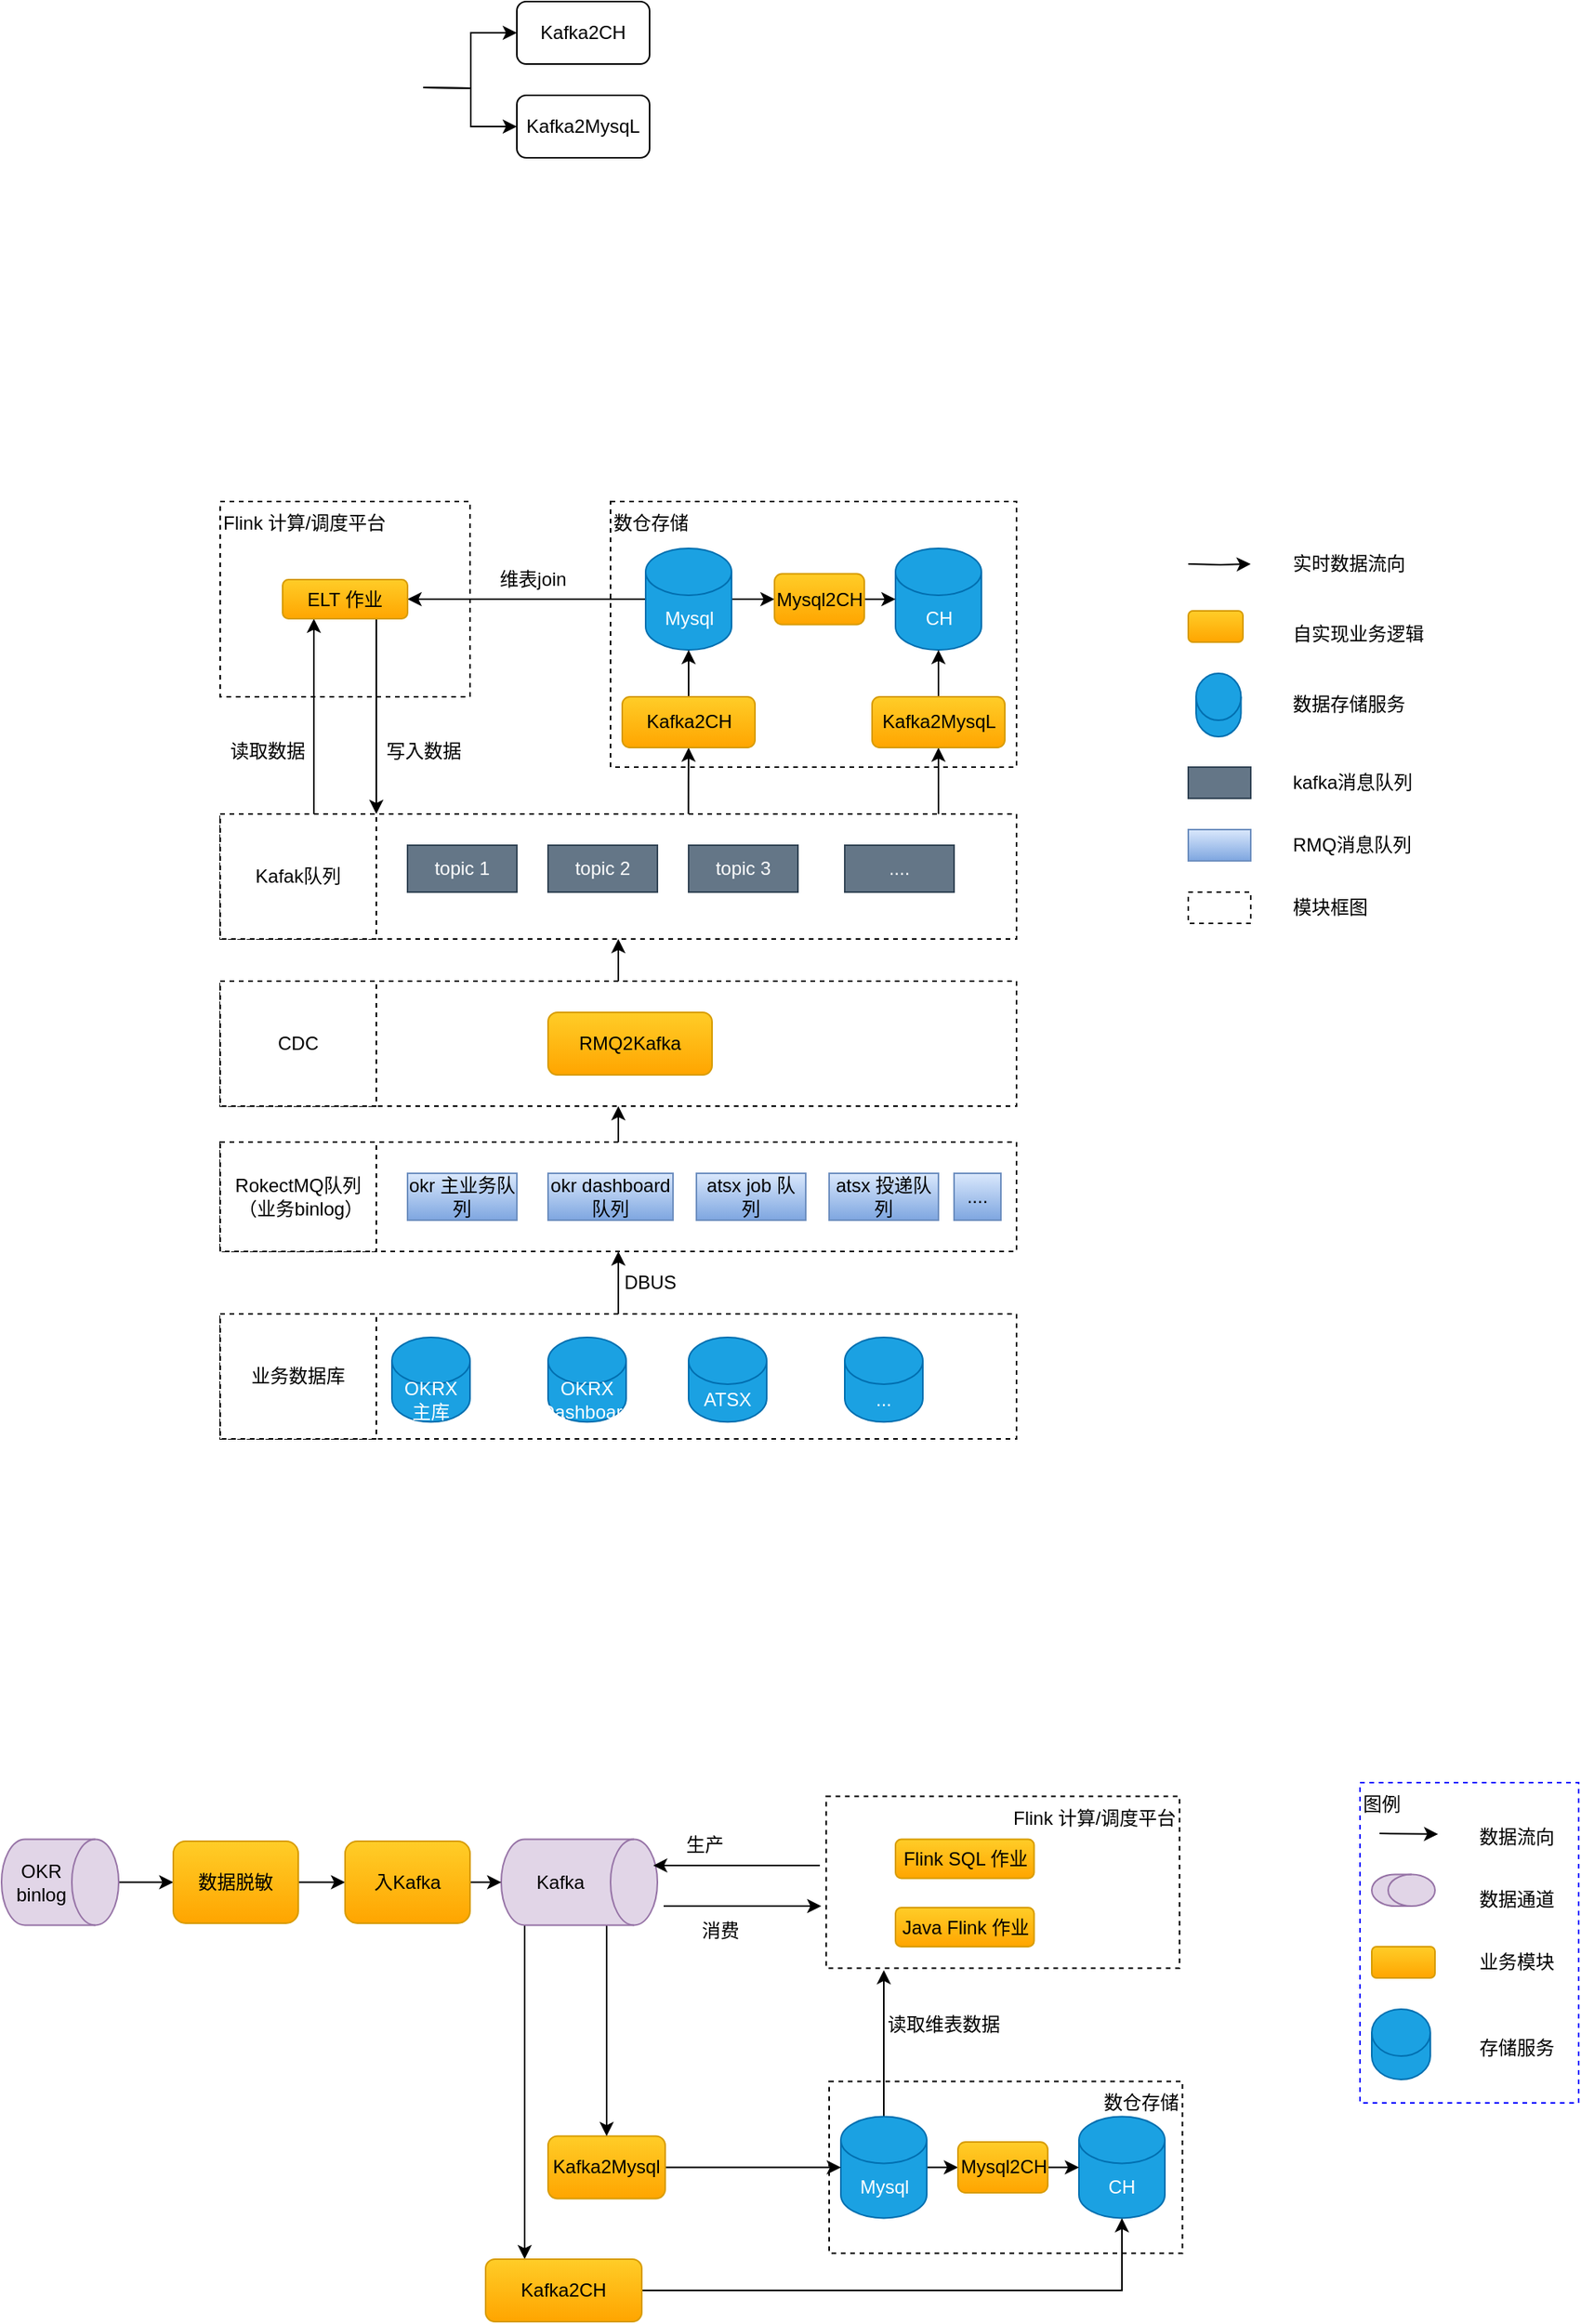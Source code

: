 <mxfile version="14.2.4" type="github">
  <diagram name="Page-1" id="74e2e168-ea6b-b213-b513-2b3c1d86103e">
    <mxGraphModel dx="1426" dy="769" grid="1" gridSize="10" guides="1" tooltips="1" connect="1" arrows="1" fold="1" page="1" pageScale="1" pageWidth="50000" pageHeight="50000" background="#ffffff" math="0" shadow="0">
      <root>
        <mxCell id="0" />
        <mxCell id="1" parent="0" />
        <mxCell id="NLmopnV-vXzY3RXHKh_Q-37" style="edgeStyle=orthogonalEdgeStyle;rounded=0;orthogonalLoop=1;jettySize=auto;html=1;exitX=0.5;exitY=0;exitDx=0;exitDy=0;entryX=0.5;entryY=1;entryDx=0;entryDy=0;strokeWidth=1;" edge="1" parent="1" source="NLmopnV-vXzY3RXHKh_Q-24" target="NLmopnV-vXzY3RXHKh_Q-35">
          <mxGeometry relative="1" as="geometry" />
        </mxCell>
        <mxCell id="NLmopnV-vXzY3RXHKh_Q-24" value="" style="rounded=0;whiteSpace=wrap;html=1;strokeWidth=1;fillColor=none;align=left;dashed=1;" vertex="1" parent="1">
          <mxGeometry x="300" y="1140" width="510" height="80" as="geometry" />
        </mxCell>
        <mxCell id="NLmopnV-vXzY3RXHKh_Q-28" value="业务数据库" style="whiteSpace=wrap;html=1;strokeWidth=1;align=center;dashed=1;" vertex="1" parent="1">
          <mxGeometry x="300" y="1140" width="100" height="80" as="geometry" />
        </mxCell>
        <mxCell id="NLmopnV-vXzY3RXHKh_Q-31" value="OKRX 主库" style="shape=cylinder3;whiteSpace=wrap;html=1;boundedLbl=1;backgroundOutline=1;size=15;strokeWidth=1;fillColor=#1ba1e2;align=center;strokeColor=#006EAF;fontColor=#ffffff;aspect=fixed;" vertex="1" parent="1">
          <mxGeometry x="410" y="1155" width="50" height="54.16" as="geometry" />
        </mxCell>
        <mxCell id="NLmopnV-vXzY3RXHKh_Q-91" style="edgeStyle=orthogonalEdgeStyle;rounded=0;orthogonalLoop=1;jettySize=auto;html=1;exitX=0.5;exitY=0;exitDx=0;exitDy=0;entryX=0.5;entryY=1;entryDx=0;entryDy=0;strokeWidth=1;" edge="1" parent="1" source="NLmopnV-vXzY3RXHKh_Q-35" target="NLmopnV-vXzY3RXHKh_Q-43">
          <mxGeometry relative="1" as="geometry" />
        </mxCell>
        <mxCell id="NLmopnV-vXzY3RXHKh_Q-35" value="" style="rounded=0;whiteSpace=wrap;html=1;strokeWidth=1;fillColor=none;align=left;dashed=1;" vertex="1" parent="1">
          <mxGeometry x="300" y="1030" width="510" height="70" as="geometry" />
        </mxCell>
        <mxCell id="NLmopnV-vXzY3RXHKh_Q-36" value="RokectMQ队列&lt;br&gt;&amp;nbsp;（业务binlog）" style="whiteSpace=wrap;html=1;strokeWidth=1;align=center;dashed=1;" vertex="1" parent="1">
          <mxGeometry x="300" y="1030" width="100" height="70" as="geometry" />
        </mxCell>
        <mxCell id="NLmopnV-vXzY3RXHKh_Q-38" value="DBUS" style="text;html=1;align=center;verticalAlign=middle;resizable=0;points=[];autosize=1;" vertex="1" parent="1">
          <mxGeometry x="550" y="1110" width="50" height="20" as="geometry" />
        </mxCell>
        <mxCell id="NLmopnV-vXzY3RXHKh_Q-40" value="okr 主业务队列" style="rounded=0;whiteSpace=wrap;html=1;strokeWidth=1;fillColor=#dae8fc;align=center;strokeColor=#6c8ebf;gradientColor=#7ea6e0;" vertex="1" parent="1">
          <mxGeometry x="420" y="1050" width="70" height="30" as="geometry" />
        </mxCell>
        <mxCell id="NLmopnV-vXzY3RXHKh_Q-41" value="okr dashboard队列" style="rounded=0;whiteSpace=wrap;html=1;strokeWidth=1;fillColor=#dae8fc;align=center;strokeColor=#6c8ebf;gradientColor=#7ea6e0;" vertex="1" parent="1">
          <mxGeometry x="510" y="1050" width="80" height="30" as="geometry" />
        </mxCell>
        <mxCell id="NLmopnV-vXzY3RXHKh_Q-42" value="atsx job 队列" style="rounded=0;whiteSpace=wrap;html=1;strokeWidth=1;fillColor=#dae8fc;align=center;strokeColor=#6c8ebf;gradientColor=#7ea6e0;" vertex="1" parent="1">
          <mxGeometry x="605" y="1050" width="70" height="30" as="geometry" />
        </mxCell>
        <mxCell id="NLmopnV-vXzY3RXHKh_Q-92" style="edgeStyle=orthogonalEdgeStyle;rounded=0;orthogonalLoop=1;jettySize=auto;html=1;exitX=0.5;exitY=0;exitDx=0;exitDy=0;entryX=0.5;entryY=1;entryDx=0;entryDy=0;strokeWidth=1;" edge="1" parent="1" source="NLmopnV-vXzY3RXHKh_Q-43" target="NLmopnV-vXzY3RXHKh_Q-51">
          <mxGeometry relative="1" as="geometry" />
        </mxCell>
        <mxCell id="NLmopnV-vXzY3RXHKh_Q-43" value="" style="rounded=0;whiteSpace=wrap;html=1;strokeWidth=1;fillColor=none;align=left;dashed=1;" vertex="1" parent="1">
          <mxGeometry x="300" y="927" width="510" height="80" as="geometry" />
        </mxCell>
        <mxCell id="NLmopnV-vXzY3RXHKh_Q-44" value="CDC" style="whiteSpace=wrap;html=1;strokeWidth=1;align=center;dashed=1;" vertex="1" parent="1">
          <mxGeometry x="300" y="927" width="100" height="80" as="geometry" />
        </mxCell>
        <mxCell id="NLmopnV-vXzY3RXHKh_Q-45" value="RMQ2Kafka" style="rounded=1;whiteSpace=wrap;html=1;strokeWidth=1;fillColor=#ffcd28;align=center;strokeColor=#d79b00;gradientColor=#ffa500;" vertex="1" parent="1">
          <mxGeometry x="510" y="947" width="105" height="40" as="geometry" />
        </mxCell>
        <mxCell id="NLmopnV-vXzY3RXHKh_Q-46" value="atsx 投递队列" style="rounded=0;whiteSpace=wrap;html=1;strokeWidth=1;fillColor=#dae8fc;align=center;strokeColor=#6c8ebf;gradientColor=#7ea6e0;" vertex="1" parent="1">
          <mxGeometry x="690" y="1050" width="70" height="30" as="geometry" />
        </mxCell>
        <mxCell id="NLmopnV-vXzY3RXHKh_Q-47" value="...." style="rounded=0;whiteSpace=wrap;html=1;strokeWidth=1;fillColor=#dae8fc;align=center;strokeColor=#6c8ebf;gradientColor=#7ea6e0;" vertex="1" parent="1">
          <mxGeometry x="770" y="1050" width="30" height="30" as="geometry" />
        </mxCell>
        <mxCell id="NLmopnV-vXzY3RXHKh_Q-48" value="ATSX" style="shape=cylinder3;whiteSpace=wrap;html=1;boundedLbl=1;backgroundOutline=1;size=15;strokeWidth=1;fillColor=#1ba1e2;align=center;strokeColor=#006EAF;fontColor=#ffffff;aspect=fixed;" vertex="1" parent="1">
          <mxGeometry x="600" y="1155" width="50" height="54.16" as="geometry" />
        </mxCell>
        <mxCell id="NLmopnV-vXzY3RXHKh_Q-49" value="..." style="shape=cylinder3;whiteSpace=wrap;html=1;boundedLbl=1;backgroundOutline=1;size=15;strokeWidth=1;fillColor=#1ba1e2;align=center;strokeColor=#006EAF;fontColor=#ffffff;aspect=fixed;" vertex="1" parent="1">
          <mxGeometry x="700" y="1155" width="50" height="54.16" as="geometry" />
        </mxCell>
        <mxCell id="NLmopnV-vXzY3RXHKh_Q-50" value="OKRX Dashboard" style="shape=cylinder3;whiteSpace=wrap;html=1;boundedLbl=1;backgroundOutline=1;size=15;strokeWidth=1;fillColor=#1ba1e2;align=center;strokeColor=#006EAF;fontColor=#ffffff;aspect=fixed;" vertex="1" parent="1">
          <mxGeometry x="510" y="1155" width="50" height="54.16" as="geometry" />
        </mxCell>
        <mxCell id="NLmopnV-vXzY3RXHKh_Q-63" style="edgeStyle=orthogonalEdgeStyle;rounded=0;orthogonalLoop=1;jettySize=auto;html=1;exitX=0.902;exitY=0;exitDx=0;exitDy=0;entryX=0.5;entryY=1;entryDx=0;entryDy=0;strokeWidth=1;exitPerimeter=0;" edge="1" parent="1" source="NLmopnV-vXzY3RXHKh_Q-51" target="NLmopnV-vXzY3RXHKh_Q-62">
          <mxGeometry relative="1" as="geometry">
            <mxPoint x="752.98" y="820" as="sourcePoint" />
          </mxGeometry>
        </mxCell>
        <mxCell id="NLmopnV-vXzY3RXHKh_Q-51" value="" style="rounded=0;whiteSpace=wrap;html=1;strokeWidth=1;fillColor=none;align=left;dashed=1;" vertex="1" parent="1">
          <mxGeometry x="300" y="820" width="510" height="80" as="geometry" />
        </mxCell>
        <mxCell id="NLmopnV-vXzY3RXHKh_Q-52" value="Kafak队列" style="whiteSpace=wrap;html=1;strokeWidth=1;align=center;dashed=1;" vertex="1" parent="1">
          <mxGeometry x="300" y="820" width="100" height="80" as="geometry" />
        </mxCell>
        <mxCell id="NLmopnV-vXzY3RXHKh_Q-53" value="topic 1" style="rounded=0;whiteSpace=wrap;html=1;strokeWidth=1;fillColor=#647687;align=center;strokeColor=#314354;fontColor=#ffffff;" vertex="1" parent="1">
          <mxGeometry x="420" y="840" width="70" height="30" as="geometry" />
        </mxCell>
        <mxCell id="NLmopnV-vXzY3RXHKh_Q-54" value="topic 2" style="rounded=0;whiteSpace=wrap;html=1;strokeWidth=1;fillColor=#647687;align=center;strokeColor=#314354;fontColor=#ffffff;" vertex="1" parent="1">
          <mxGeometry x="510" y="840" width="70" height="30" as="geometry" />
        </mxCell>
        <mxCell id="NLmopnV-vXzY3RXHKh_Q-65" style="edgeStyle=orthogonalEdgeStyle;rounded=0;orthogonalLoop=1;jettySize=auto;html=1;entryX=0.5;entryY=1;entryDx=0;entryDy=0;strokeWidth=1;exitX=0.588;exitY=0;exitDx=0;exitDy=0;exitPerimeter=0;" edge="1" parent="1" source="NLmopnV-vXzY3RXHKh_Q-51" target="NLmopnV-vXzY3RXHKh_Q-61">
          <mxGeometry relative="1" as="geometry">
            <mxPoint x="650" y="810" as="sourcePoint" />
          </mxGeometry>
        </mxCell>
        <mxCell id="NLmopnV-vXzY3RXHKh_Q-55" value="topic 3" style="rounded=0;whiteSpace=wrap;html=1;strokeWidth=1;fillColor=#647687;align=center;strokeColor=#314354;fontColor=#ffffff;" vertex="1" parent="1">
          <mxGeometry x="600" y="840" width="70" height="30" as="geometry" />
        </mxCell>
        <mxCell id="NLmopnV-vXzY3RXHKh_Q-56" value="...." style="rounded=0;whiteSpace=wrap;html=1;strokeWidth=1;fillColor=#647687;align=center;strokeColor=#314354;fontColor=#ffffff;" vertex="1" parent="1">
          <mxGeometry x="700" y="840" width="70" height="30" as="geometry" />
        </mxCell>
        <mxCell id="NLmopnV-vXzY3RXHKh_Q-97" style="edgeStyle=orthogonalEdgeStyle;rounded=0;orthogonalLoop=1;jettySize=auto;html=1;exitX=1;exitY=0.5;exitDx=0;exitDy=0;exitPerimeter=0;strokeWidth=1;" edge="1" parent="1" source="NLmopnV-vXzY3RXHKh_Q-57">
          <mxGeometry relative="1" as="geometry">
            <mxPoint x="655" y="682.5" as="targetPoint" />
          </mxGeometry>
        </mxCell>
        <mxCell id="NLmopnV-vXzY3RXHKh_Q-109" style="edgeStyle=orthogonalEdgeStyle;rounded=0;orthogonalLoop=1;jettySize=auto;html=1;exitX=0;exitY=0.5;exitDx=0;exitDy=0;exitPerimeter=0;entryX=1;entryY=0.5;entryDx=0;entryDy=0;strokeWidth=1;" edge="1" parent="1" source="NLmopnV-vXzY3RXHKh_Q-57" target="NLmopnV-vXzY3RXHKh_Q-72">
          <mxGeometry relative="1" as="geometry" />
        </mxCell>
        <mxCell id="NLmopnV-vXzY3RXHKh_Q-57" value="Mysql" style="shape=cylinder3;whiteSpace=wrap;html=1;boundedLbl=1;backgroundOutline=1;size=15;strokeWidth=1;fillColor=#1ba1e2;align=center;strokeColor=#006EAF;fontColor=#ffffff;" vertex="1" parent="1">
          <mxGeometry x="572.5" y="650" width="55" height="65" as="geometry" />
        </mxCell>
        <mxCell id="NLmopnV-vXzY3RXHKh_Q-58" value="CH" style="shape=cylinder3;whiteSpace=wrap;html=1;boundedLbl=1;backgroundOutline=1;size=15;strokeWidth=1;fillColor=#1ba1e2;align=center;strokeColor=#006EAF;fontColor=#ffffff;" vertex="1" parent="1">
          <mxGeometry x="732.5" y="650" width="55" height="65" as="geometry" />
        </mxCell>
        <mxCell id="NLmopnV-vXzY3RXHKh_Q-59" value="Flink 计算/调度平台" style="rounded=0;whiteSpace=wrap;html=1;strokeWidth=1;align=left;fillColor=none;verticalAlign=top;dashed=1;" vertex="1" parent="1">
          <mxGeometry x="300" y="620" width="160" height="125" as="geometry" />
        </mxCell>
        <mxCell id="NLmopnV-vXzY3RXHKh_Q-67" style="edgeStyle=orthogonalEdgeStyle;rounded=0;orthogonalLoop=1;jettySize=auto;html=1;exitX=0.5;exitY=0;exitDx=0;exitDy=0;entryX=0.5;entryY=1;entryDx=0;entryDy=0;entryPerimeter=0;strokeWidth=1;" edge="1" parent="1" source="NLmopnV-vXzY3RXHKh_Q-61" target="NLmopnV-vXzY3RXHKh_Q-57">
          <mxGeometry relative="1" as="geometry" />
        </mxCell>
        <mxCell id="NLmopnV-vXzY3RXHKh_Q-61" value="Kafka2CH" style="rounded=1;whiteSpace=wrap;html=1;strokeWidth=1;fillColor=#ffcd28;align=center;strokeColor=#d79b00;gradientColor=#ffa500;" vertex="1" parent="1">
          <mxGeometry x="557.5" y="745" width="85" height="32.5" as="geometry" />
        </mxCell>
        <mxCell id="NLmopnV-vXzY3RXHKh_Q-68" style="edgeStyle=orthogonalEdgeStyle;rounded=0;orthogonalLoop=1;jettySize=auto;html=1;exitX=0.5;exitY=0;exitDx=0;exitDy=0;entryX=0.5;entryY=1;entryDx=0;entryDy=0;entryPerimeter=0;strokeWidth=1;" edge="1" parent="1" source="NLmopnV-vXzY3RXHKh_Q-62" target="NLmopnV-vXzY3RXHKh_Q-58">
          <mxGeometry relative="1" as="geometry" />
        </mxCell>
        <mxCell id="NLmopnV-vXzY3RXHKh_Q-62" value="Kafka2MysqL" style="rounded=1;whiteSpace=wrap;html=1;strokeWidth=1;fillColor=#ffcd28;align=center;strokeColor=#d79b00;gradientColor=#ffa500;" vertex="1" parent="1">
          <mxGeometry x="717.5" y="745" width="85" height="32.5" as="geometry" />
        </mxCell>
        <mxCell id="NLmopnV-vXzY3RXHKh_Q-96" style="edgeStyle=orthogonalEdgeStyle;rounded=0;orthogonalLoop=1;jettySize=auto;html=1;entryX=0;entryY=0.5;entryDx=0;entryDy=0;entryPerimeter=0;strokeWidth=1;" edge="1" parent="1" source="NLmopnV-vXzY3RXHKh_Q-125" target="NLmopnV-vXzY3RXHKh_Q-58">
          <mxGeometry relative="1" as="geometry">
            <mxPoint x="715" y="682.5" as="sourcePoint" />
          </mxGeometry>
        </mxCell>
        <mxCell id="NLmopnV-vXzY3RXHKh_Q-112" style="edgeStyle=orthogonalEdgeStyle;rounded=0;orthogonalLoop=1;jettySize=auto;html=1;exitX=0.75;exitY=1;exitDx=0;exitDy=0;entryX=1;entryY=0;entryDx=0;entryDy=0;strokeWidth=1;" edge="1" parent="1" source="NLmopnV-vXzY3RXHKh_Q-72" target="NLmopnV-vXzY3RXHKh_Q-52">
          <mxGeometry relative="1" as="geometry" />
        </mxCell>
        <mxCell id="NLmopnV-vXzY3RXHKh_Q-118" style="edgeStyle=orthogonalEdgeStyle;rounded=0;orthogonalLoop=1;jettySize=auto;html=1;exitX=0.25;exitY=1;exitDx=0;exitDy=0;entryX=0.6;entryY=0;entryDx=0;entryDy=0;entryPerimeter=0;strokeWidth=1;endArrow=none;endFill=0;startArrow=classic;startFill=1;" edge="1" parent="1" source="NLmopnV-vXzY3RXHKh_Q-72" target="NLmopnV-vXzY3RXHKh_Q-52">
          <mxGeometry relative="1" as="geometry" />
        </mxCell>
        <mxCell id="NLmopnV-vXzY3RXHKh_Q-72" value="ELT 作业" style="rounded=1;whiteSpace=wrap;html=1;strokeWidth=1;fillColor=#ffcd28;align=center;strokeColor=#d79b00;gradientColor=#ffa500;" vertex="1" parent="1">
          <mxGeometry x="340" y="670" width="80" height="25" as="geometry" />
        </mxCell>
        <mxCell id="NLmopnV-vXzY3RXHKh_Q-88" style="edgeStyle=orthogonalEdgeStyle;rounded=0;orthogonalLoop=1;jettySize=auto;html=1;exitX=1;exitY=0.5;exitDx=0;exitDy=0;entryX=0;entryY=0.5;entryDx=0;entryDy=0;strokeWidth=1;" edge="1" parent="1" target="NLmopnV-vXzY3RXHKh_Q-85">
          <mxGeometry relative="1" as="geometry">
            <mxPoint x="430" y="355" as="sourcePoint" />
          </mxGeometry>
        </mxCell>
        <mxCell id="NLmopnV-vXzY3RXHKh_Q-89" style="edgeStyle=orthogonalEdgeStyle;rounded=0;orthogonalLoop=1;jettySize=auto;html=1;exitX=1;exitY=0.5;exitDx=0;exitDy=0;entryX=0;entryY=0.5;entryDx=0;entryDy=0;strokeWidth=1;" edge="1" parent="1" target="NLmopnV-vXzY3RXHKh_Q-87">
          <mxGeometry relative="1" as="geometry">
            <mxPoint x="430" y="355" as="sourcePoint" />
          </mxGeometry>
        </mxCell>
        <mxCell id="NLmopnV-vXzY3RXHKh_Q-85" value="Kafka2CH" style="rounded=1;whiteSpace=wrap;html=1;strokeWidth=1;fillColor=#ffffff;align=center;" vertex="1" parent="1">
          <mxGeometry x="490" y="300" width="85" height="40" as="geometry" />
        </mxCell>
        <mxCell id="NLmopnV-vXzY3RXHKh_Q-87" value="Kafka2MysqL" style="rounded=1;whiteSpace=wrap;html=1;strokeWidth=1;fillColor=#ffffff;align=center;" vertex="1" parent="1">
          <mxGeometry x="490" y="360" width="85" height="40" as="geometry" />
        </mxCell>
        <mxCell id="NLmopnV-vXzY3RXHKh_Q-98" value="数仓存储" style="rounded=0;whiteSpace=wrap;html=1;strokeWidth=1;fillColor=none;align=left;verticalAlign=top;dashed=1;" vertex="1" parent="1">
          <mxGeometry x="550" y="620" width="260" height="170" as="geometry" />
        </mxCell>
        <mxCell id="NLmopnV-vXzY3RXHKh_Q-115" value="写入数据" style="text;html=1;align=center;verticalAlign=middle;resizable=0;points=[];autosize=1;" vertex="1" parent="1">
          <mxGeometry x="400" y="770" width="60" height="20" as="geometry" />
        </mxCell>
        <mxCell id="NLmopnV-vXzY3RXHKh_Q-116" value="维表join" style="text;html=1;align=center;verticalAlign=middle;resizable=0;points=[];autosize=1;" vertex="1" parent="1">
          <mxGeometry x="470" y="660" width="60" height="20" as="geometry" />
        </mxCell>
        <mxCell id="NLmopnV-vXzY3RXHKh_Q-119" value="读取数据" style="text;html=1;align=center;verticalAlign=middle;resizable=0;points=[];autosize=1;" vertex="1" parent="1">
          <mxGeometry x="300" y="770" width="60" height="20" as="geometry" />
        </mxCell>
        <mxCell id="NLmopnV-vXzY3RXHKh_Q-120" style="edgeStyle=orthogonalEdgeStyle;rounded=0;orthogonalLoop=1;jettySize=auto;html=1;entryX=0.6;entryY=0;entryDx=0;entryDy=0;entryPerimeter=0;strokeWidth=1;endArrow=none;endFill=0;startArrow=classic;startFill=1;" edge="1" parent="1">
          <mxGeometry relative="1" as="geometry">
            <mxPoint x="960" y="660" as="sourcePoint" />
            <mxPoint x="920" y="660" as="targetPoint" />
          </mxGeometry>
        </mxCell>
        <mxCell id="NLmopnV-vXzY3RXHKh_Q-121" value="实时数据流向" style="text;html=1;align=left;verticalAlign=middle;resizable=0;points=[];autosize=1;" vertex="1" parent="1">
          <mxGeometry x="985" y="650" width="90" height="20" as="geometry" />
        </mxCell>
        <mxCell id="NLmopnV-vXzY3RXHKh_Q-124" value="" style="rounded=1;whiteSpace=wrap;html=1;strokeWidth=1;fillColor=#ffcd28;align=center;strokeColor=#d79b00;gradientColor=#ffa500;" vertex="1" parent="1">
          <mxGeometry x="920" y="690" width="35" height="20" as="geometry" />
        </mxCell>
        <mxCell id="NLmopnV-vXzY3RXHKh_Q-125" value="Mysql2CH" style="rounded=1;whiteSpace=wrap;html=1;strokeWidth=1;fillColor=#ffcd28;align=center;strokeColor=#d79b00;gradientColor=#ffa500;" vertex="1" parent="1">
          <mxGeometry x="655" y="666.25" width="57.5" height="32.5" as="geometry" />
        </mxCell>
        <mxCell id="NLmopnV-vXzY3RXHKh_Q-127" value="自实现业务逻辑" style="text;html=1;align=left;verticalAlign=middle;resizable=0;points=[];autosize=1;" vertex="1" parent="1">
          <mxGeometry x="985" y="695" width="100" height="20" as="geometry" />
        </mxCell>
        <mxCell id="NLmopnV-vXzY3RXHKh_Q-128" value="" style="shape=cylinder3;whiteSpace=wrap;html=1;boundedLbl=1;backgroundOutline=1;size=15;strokeWidth=1;fillColor=#1ba1e2;align=center;strokeColor=#006EAF;fontColor=#ffffff;" vertex="1" parent="1">
          <mxGeometry x="925" y="730" width="28.75" height="40.5" as="geometry" />
        </mxCell>
        <mxCell id="NLmopnV-vXzY3RXHKh_Q-129" value="数据存储服务" style="text;html=1;align=left;verticalAlign=middle;resizable=0;points=[];autosize=1;" vertex="1" parent="1">
          <mxGeometry x="985" y="740.25" width="90" height="20" as="geometry" />
        </mxCell>
        <mxCell id="NLmopnV-vXzY3RXHKh_Q-130" value="" style="rounded=0;whiteSpace=wrap;html=1;strokeWidth=1;fillColor=#647687;align=center;strokeColor=#314354;fontColor=#ffffff;" vertex="1" parent="1">
          <mxGeometry x="920" y="790" width="40" height="20" as="geometry" />
        </mxCell>
        <mxCell id="NLmopnV-vXzY3RXHKh_Q-132" value="kafka消息队列" style="text;html=1;align=left;verticalAlign=middle;resizable=0;points=[];autosize=1;" vertex="1" parent="1">
          <mxGeometry x="985" y="790" width="90" height="20" as="geometry" />
        </mxCell>
        <mxCell id="NLmopnV-vXzY3RXHKh_Q-138" value="" style="rounded=0;whiteSpace=wrap;html=1;strokeWidth=1;fillColor=#dae8fc;align=center;strokeColor=#6c8ebf;gradientColor=#7ea6e0;" vertex="1" parent="1">
          <mxGeometry x="920" y="830" width="40" height="20" as="geometry" />
        </mxCell>
        <mxCell id="NLmopnV-vXzY3RXHKh_Q-139" value="RMQ消息队列" style="text;html=1;align=left;verticalAlign=middle;resizable=0;points=[];autosize=1;" vertex="1" parent="1">
          <mxGeometry x="985" y="830" width="90" height="20" as="geometry" />
        </mxCell>
        <mxCell id="NLmopnV-vXzY3RXHKh_Q-142" value="" style="rounded=0;whiteSpace=wrap;html=1;strokeWidth=1;fillColor=none;align=left;dashed=1;" vertex="1" parent="1">
          <mxGeometry x="920" y="870" width="40" height="20" as="geometry" />
        </mxCell>
        <mxCell id="NLmopnV-vXzY3RXHKh_Q-143" value="模块框图" style="text;html=1;align=left;verticalAlign=middle;resizable=0;points=[];autosize=1;" vertex="1" parent="1">
          <mxGeometry x="985" y="870" width="60" height="20" as="geometry" />
        </mxCell>
        <mxCell id="NLmopnV-vXzY3RXHKh_Q-144" style="edgeStyle=orthogonalEdgeStyle;rounded=0;orthogonalLoop=1;jettySize=auto;html=1;exitX=1;exitY=0.5;exitDx=0;exitDy=0;exitPerimeter=0;strokeWidth=1;" edge="1" parent="1" source="NLmopnV-vXzY3RXHKh_Q-145">
          <mxGeometry relative="1" as="geometry">
            <mxPoint x="772.5" y="1686.25" as="targetPoint" />
          </mxGeometry>
        </mxCell>
        <mxCell id="NLmopnV-vXzY3RXHKh_Q-189" style="edgeStyle=orthogonalEdgeStyle;rounded=0;orthogonalLoop=1;jettySize=auto;html=1;exitX=0.5;exitY=0;exitDx=0;exitDy=0;exitPerimeter=0;startArrow=none;startFill=0;endArrow=classic;endFill=1;strokeWidth=1;entryX=0.163;entryY=1.011;entryDx=0;entryDy=0;entryPerimeter=0;" edge="1" parent="1" source="NLmopnV-vXzY3RXHKh_Q-145" target="NLmopnV-vXzY3RXHKh_Q-223">
          <mxGeometry relative="1" as="geometry">
            <mxPoint x="725" y="1580" as="targetPoint" />
          </mxGeometry>
        </mxCell>
        <mxCell id="NLmopnV-vXzY3RXHKh_Q-145" value="Mysql" style="shape=cylinder3;whiteSpace=wrap;html=1;boundedLbl=1;backgroundOutline=1;size=15;strokeWidth=1;fillColor=#1ba1e2;align=center;strokeColor=#006EAF;fontColor=#ffffff;" vertex="1" parent="1">
          <mxGeometry x="697.5" y="1653.75" width="55" height="65" as="geometry" />
        </mxCell>
        <mxCell id="NLmopnV-vXzY3RXHKh_Q-146" value="CH" style="shape=cylinder3;whiteSpace=wrap;html=1;boundedLbl=1;backgroundOutline=1;size=15;strokeWidth=1;fillColor=#1ba1e2;align=center;strokeColor=#006EAF;fontColor=#ffffff;" vertex="1" parent="1">
          <mxGeometry x="850" y="1653.75" width="55" height="65" as="geometry" />
        </mxCell>
        <mxCell id="NLmopnV-vXzY3RXHKh_Q-151" style="edgeStyle=orthogonalEdgeStyle;rounded=0;orthogonalLoop=1;jettySize=auto;html=1;entryX=0;entryY=0.5;entryDx=0;entryDy=0;entryPerimeter=0;strokeWidth=1;" edge="1" parent="1" source="NLmopnV-vXzY3RXHKh_Q-153" target="NLmopnV-vXzY3RXHKh_Q-146">
          <mxGeometry relative="1" as="geometry">
            <mxPoint x="832.5" y="1686.25" as="sourcePoint" />
          </mxGeometry>
        </mxCell>
        <mxCell id="NLmopnV-vXzY3RXHKh_Q-152" value="数仓存储" style="rounded=0;whiteSpace=wrap;html=1;strokeWidth=1;fillColor=none;align=right;verticalAlign=top;dashed=1;" vertex="1" parent="1">
          <mxGeometry x="690" y="1631.25" width="226.25" height="110" as="geometry" />
        </mxCell>
        <mxCell id="NLmopnV-vXzY3RXHKh_Q-153" value="Mysql2CH" style="rounded=1;whiteSpace=wrap;html=1;strokeWidth=1;fillColor=#ffcd28;align=center;strokeColor=#d79b00;gradientColor=#ffa500;" vertex="1" parent="1">
          <mxGeometry x="772.5" y="1670" width="57.5" height="32.5" as="geometry" />
        </mxCell>
        <mxCell id="NLmopnV-vXzY3RXHKh_Q-202" style="edgeStyle=orthogonalEdgeStyle;rounded=0;orthogonalLoop=1;jettySize=auto;html=1;exitX=1;exitY=0.5;exitDx=0;exitDy=0;startArrow=none;startFill=0;endArrow=classic;endFill=1;strokeWidth=1;" edge="1" parent="1" source="NLmopnV-vXzY3RXHKh_Q-157" target="NLmopnV-vXzY3RXHKh_Q-145">
          <mxGeometry relative="1" as="geometry" />
        </mxCell>
        <mxCell id="NLmopnV-vXzY3RXHKh_Q-157" value="Kafka2Mysql" style="rounded=1;whiteSpace=wrap;html=1;strokeWidth=1;fillColor=#ffcd28;align=center;strokeColor=#d79b00;gradientColor=#ffa500;" vertex="1" parent="1">
          <mxGeometry x="510" y="1666.25" width="75" height="40" as="geometry" />
        </mxCell>
        <mxCell id="NLmopnV-vXzY3RXHKh_Q-173" style="edgeStyle=orthogonalEdgeStyle;rounded=0;orthogonalLoop=1;jettySize=auto;html=1;entryX=-0.014;entryY=0.639;entryDx=0;entryDy=0;startArrow=none;startFill=0;endArrow=classic;endFill=1;strokeWidth=1;exitX=0.777;exitY=-0.04;exitDx=0;exitDy=0;exitPerimeter=0;entryPerimeter=0;" edge="1" parent="1" source="NLmopnV-vXzY3RXHKh_Q-163" target="NLmopnV-vXzY3RXHKh_Q-223">
          <mxGeometry relative="1" as="geometry">
            <mxPoint x="569" y="1519" as="sourcePoint" />
            <mxPoint x="670" y="1519.375" as="targetPoint" />
          </mxGeometry>
        </mxCell>
        <mxCell id="NLmopnV-vXzY3RXHKh_Q-200" style="edgeStyle=orthogonalEdgeStyle;rounded=0;orthogonalLoop=1;jettySize=auto;html=1;exitX=1;exitY=0;exitDx=0;exitDy=32.5;exitPerimeter=0;startArrow=none;startFill=0;endArrow=classic;endFill=1;strokeWidth=1;" edge="1" parent="1" source="NLmopnV-vXzY3RXHKh_Q-163" target="NLmopnV-vXzY3RXHKh_Q-157">
          <mxGeometry relative="1" as="geometry" />
        </mxCell>
        <mxCell id="NLmopnV-vXzY3RXHKh_Q-201" style="edgeStyle=orthogonalEdgeStyle;rounded=0;orthogonalLoop=1;jettySize=auto;html=1;exitX=1;exitY=1;exitDx=0;exitDy=-15;exitPerimeter=0;entryX=0.25;entryY=0;entryDx=0;entryDy=0;startArrow=none;startFill=0;endArrow=classic;endFill=1;strokeWidth=1;" edge="1" parent="1" source="NLmopnV-vXzY3RXHKh_Q-163" target="NLmopnV-vXzY3RXHKh_Q-191">
          <mxGeometry relative="1" as="geometry" />
        </mxCell>
        <mxCell id="NLmopnV-vXzY3RXHKh_Q-163" value="Kafka" style="shape=cylinder3;whiteSpace=wrap;html=1;boundedLbl=1;backgroundOutline=1;size=15;strokeColor=#9673a6;strokeWidth=1;fillColor=#e1d5e7;align=center;direction=south;" vertex="1" parent="1">
          <mxGeometry x="480" y="1476.25" width="100" height="55" as="geometry" />
        </mxCell>
        <mxCell id="NLmopnV-vXzY3RXHKh_Q-187" style="edgeStyle=orthogonalEdgeStyle;rounded=0;orthogonalLoop=1;jettySize=auto;html=1;exitX=-0.018;exitY=0.402;exitDx=0;exitDy=0;entryX=0.305;entryY=0.027;entryDx=0;entryDy=0;entryPerimeter=0;startArrow=none;startFill=0;endArrow=classic;endFill=1;strokeWidth=1;exitPerimeter=0;" edge="1" parent="1" source="NLmopnV-vXzY3RXHKh_Q-223" target="NLmopnV-vXzY3RXHKh_Q-163">
          <mxGeometry relative="1" as="geometry">
            <mxPoint x="670" y="1493.125" as="sourcePoint" />
          </mxGeometry>
        </mxCell>
        <mxCell id="NLmopnV-vXzY3RXHKh_Q-174" value="消费" style="text;html=1;align=center;verticalAlign=middle;resizable=0;points=[];autosize=1;" vertex="1" parent="1">
          <mxGeometry x="600" y="1525" width="40" height="20" as="geometry" />
        </mxCell>
        <mxCell id="NLmopnV-vXzY3RXHKh_Q-176" value="生产" style="text;html=1;align=center;verticalAlign=middle;resizable=0;points=[];autosize=1;" vertex="1" parent="1">
          <mxGeometry x="590" y="1470" width="40" height="20" as="geometry" />
        </mxCell>
        <mxCell id="NLmopnV-vXzY3RXHKh_Q-181" style="edgeStyle=orthogonalEdgeStyle;rounded=0;orthogonalLoop=1;jettySize=auto;html=1;exitX=0.5;exitY=0;exitDx=0;exitDy=0;exitPerimeter=0;entryX=0;entryY=0.5;entryDx=0;entryDy=0;startArrow=none;startFill=0;endArrow=classic;endFill=1;strokeWidth=1;" edge="1" parent="1" source="NLmopnV-vXzY3RXHKh_Q-177" target="NLmopnV-vXzY3RXHKh_Q-179">
          <mxGeometry relative="1" as="geometry" />
        </mxCell>
        <mxCell id="NLmopnV-vXzY3RXHKh_Q-177" value="OKR binlog" style="shape=cylinder3;whiteSpace=wrap;html=1;boundedLbl=1;backgroundOutline=1;size=15;strokeColor=#9673a6;strokeWidth=1;fillColor=#e1d5e7;align=center;direction=south;" vertex="1" parent="1">
          <mxGeometry x="160" y="1476.25" width="75" height="55" as="geometry" />
        </mxCell>
        <mxCell id="NLmopnV-vXzY3RXHKh_Q-222" style="edgeStyle=orthogonalEdgeStyle;rounded=0;orthogonalLoop=1;jettySize=auto;html=1;exitX=1;exitY=0.5;exitDx=0;exitDy=0;entryX=0;entryY=0.5;entryDx=0;entryDy=0;startArrow=none;startFill=0;endArrow=classic;endFill=1;strokeWidth=1;" edge="1" parent="1" source="NLmopnV-vXzY3RXHKh_Q-179" target="NLmopnV-vXzY3RXHKh_Q-218">
          <mxGeometry relative="1" as="geometry" />
        </mxCell>
        <mxCell id="NLmopnV-vXzY3RXHKh_Q-179" value="数据脱敏" style="rounded=1;whiteSpace=wrap;html=1;strokeWidth=1;fillColor=#ffcd28;align=center;strokeColor=#d79b00;gradientColor=#ffa500;" vertex="1" parent="1">
          <mxGeometry x="270" y="1477.5" width="80" height="52.5" as="geometry" />
        </mxCell>
        <mxCell id="NLmopnV-vXzY3RXHKh_Q-192" style="edgeStyle=orthogonalEdgeStyle;rounded=0;orthogonalLoop=1;jettySize=auto;html=1;exitX=1;exitY=0.5;exitDx=0;exitDy=0;startArrow=none;startFill=0;endArrow=classic;endFill=1;strokeWidth=1;entryX=0.5;entryY=1;entryDx=0;entryDy=0;entryPerimeter=0;" edge="1" parent="1" source="NLmopnV-vXzY3RXHKh_Q-191" target="NLmopnV-vXzY3RXHKh_Q-146">
          <mxGeometry relative="1" as="geometry">
            <mxPoint x="740" y="1765" as="targetPoint" />
          </mxGeometry>
        </mxCell>
        <mxCell id="NLmopnV-vXzY3RXHKh_Q-191" value="Kafka2CH" style="rounded=1;whiteSpace=wrap;html=1;strokeWidth=1;fillColor=#ffcd28;align=center;strokeColor=#d79b00;gradientColor=#ffa500;" vertex="1" parent="1">
          <mxGeometry x="470" y="1745" width="100" height="40" as="geometry" />
        </mxCell>
        <mxCell id="NLmopnV-vXzY3RXHKh_Q-204" value="读取维表数据" style="text;html=1;align=center;verticalAlign=middle;resizable=0;points=[];autosize=1;" vertex="1" parent="1">
          <mxGeometry x="717.5" y="1585" width="90" height="20" as="geometry" />
        </mxCell>
        <mxCell id="NLmopnV-vXzY3RXHKh_Q-205" value="图例" style="rounded=0;whiteSpace=wrap;html=1;dashed=1;strokeColor=#0000FF;strokeWidth=1;fillColor=none;align=left;verticalAlign=top;" vertex="1" parent="1">
          <mxGeometry x="1030" y="1440" width="140" height="205" as="geometry" />
        </mxCell>
        <mxCell id="NLmopnV-vXzY3RXHKh_Q-207" value="数据流向" style="text;html=1;align=center;verticalAlign=middle;resizable=0;points=[];autosize=1;" vertex="1" parent="1">
          <mxGeometry x="1100" y="1465" width="60" height="20" as="geometry" />
        </mxCell>
        <mxCell id="NLmopnV-vXzY3RXHKh_Q-208" value="" style="shape=cylinder3;whiteSpace=wrap;html=1;boundedLbl=1;backgroundOutline=1;size=15;strokeColor=#9673a6;strokeWidth=1;fillColor=#e1d5e7;align=center;direction=south;" vertex="1" parent="1">
          <mxGeometry x="1037.5" y="1498.75" width="40.5" height="20.25" as="geometry" />
        </mxCell>
        <mxCell id="NLmopnV-vXzY3RXHKh_Q-211" value="数据通道" style="text;html=1;align=center;verticalAlign=middle;resizable=0;points=[];autosize=1;" vertex="1" parent="1">
          <mxGeometry x="1100" y="1505" width="60" height="20" as="geometry" />
        </mxCell>
        <mxCell id="NLmopnV-vXzY3RXHKh_Q-212" value="" style="endArrow=classic;html=1;strokeWidth=1;" edge="1" parent="1">
          <mxGeometry width="50" height="50" relative="1" as="geometry">
            <mxPoint x="1042.5" y="1472.5" as="sourcePoint" />
            <mxPoint x="1080" y="1473" as="targetPoint" />
          </mxGeometry>
        </mxCell>
        <mxCell id="NLmopnV-vXzY3RXHKh_Q-213" value="" style="rounded=1;whiteSpace=wrap;html=1;strokeWidth=1;fillColor=#ffcd28;align=center;strokeColor=#d79b00;gradientColor=#ffa500;" vertex="1" parent="1">
          <mxGeometry x="1037.5" y="1545" width="40.5" height="20" as="geometry" />
        </mxCell>
        <mxCell id="NLmopnV-vXzY3RXHKh_Q-214" value="业务模块" style="text;html=1;align=center;verticalAlign=middle;resizable=0;points=[];autosize=1;" vertex="1" parent="1">
          <mxGeometry x="1100" y="1545" width="60" height="20" as="geometry" />
        </mxCell>
        <mxCell id="NLmopnV-vXzY3RXHKh_Q-215" value="" style="shape=cylinder3;whiteSpace=wrap;html=1;boundedLbl=1;backgroundOutline=1;size=15;strokeWidth=1;fillColor=#1ba1e2;align=center;strokeColor=#006EAF;fontColor=#ffffff;" vertex="1" parent="1">
          <mxGeometry x="1037.5" y="1585" width="37.5" height="45" as="geometry" />
        </mxCell>
        <mxCell id="NLmopnV-vXzY3RXHKh_Q-216" value="存储服务" style="text;html=1;align=center;verticalAlign=middle;resizable=0;points=[];autosize=1;" vertex="1" parent="1">
          <mxGeometry x="1100" y="1600" width="60" height="20" as="geometry" />
        </mxCell>
        <mxCell id="NLmopnV-vXzY3RXHKh_Q-221" style="edgeStyle=orthogonalEdgeStyle;rounded=0;orthogonalLoop=1;jettySize=auto;html=1;exitX=1;exitY=0.5;exitDx=0;exitDy=0;entryX=0.5;entryY=1;entryDx=0;entryDy=0;entryPerimeter=0;startArrow=none;startFill=0;endArrow=classic;endFill=1;strokeWidth=1;" edge="1" parent="1" source="NLmopnV-vXzY3RXHKh_Q-218" target="NLmopnV-vXzY3RXHKh_Q-163">
          <mxGeometry relative="1" as="geometry" />
        </mxCell>
        <mxCell id="NLmopnV-vXzY3RXHKh_Q-218" value="入Kafka" style="rounded=1;whiteSpace=wrap;html=1;strokeWidth=1;fillColor=#ffcd28;align=center;strokeColor=#d79b00;gradientColor=#ffa500;" vertex="1" parent="1">
          <mxGeometry x="380" y="1477.5" width="80" height="52.5" as="geometry" />
        </mxCell>
        <mxCell id="NLmopnV-vXzY3RXHKh_Q-223" value="Flink 计算/调度平台" style="rounded=0;whiteSpace=wrap;html=1;strokeWidth=1;fillColor=none;align=right;verticalAlign=top;dashed=1;" vertex="1" parent="1">
          <mxGeometry x="688.13" y="1448.75" width="226.25" height="110" as="geometry" />
        </mxCell>
        <mxCell id="NLmopnV-vXzY3RXHKh_Q-224" value="Flink SQL 作业" style="rounded=1;whiteSpace=wrap;html=1;strokeWidth=1;fillColor=#ffcd28;align=center;strokeColor=#d79b00;gradientColor=#ffa500;" vertex="1" parent="1">
          <mxGeometry x="732.5" y="1476.25" width="88.75" height="25" as="geometry" />
        </mxCell>
        <mxCell id="NLmopnV-vXzY3RXHKh_Q-225" value="Java Flink 作业" style="rounded=1;whiteSpace=wrap;html=1;strokeWidth=1;fillColor=#ffcd28;align=center;strokeColor=#d79b00;gradientColor=#ffa500;" vertex="1" parent="1">
          <mxGeometry x="732.5" y="1520" width="88.75" height="25" as="geometry" />
        </mxCell>
      </root>
    </mxGraphModel>
  </diagram>
</mxfile>

